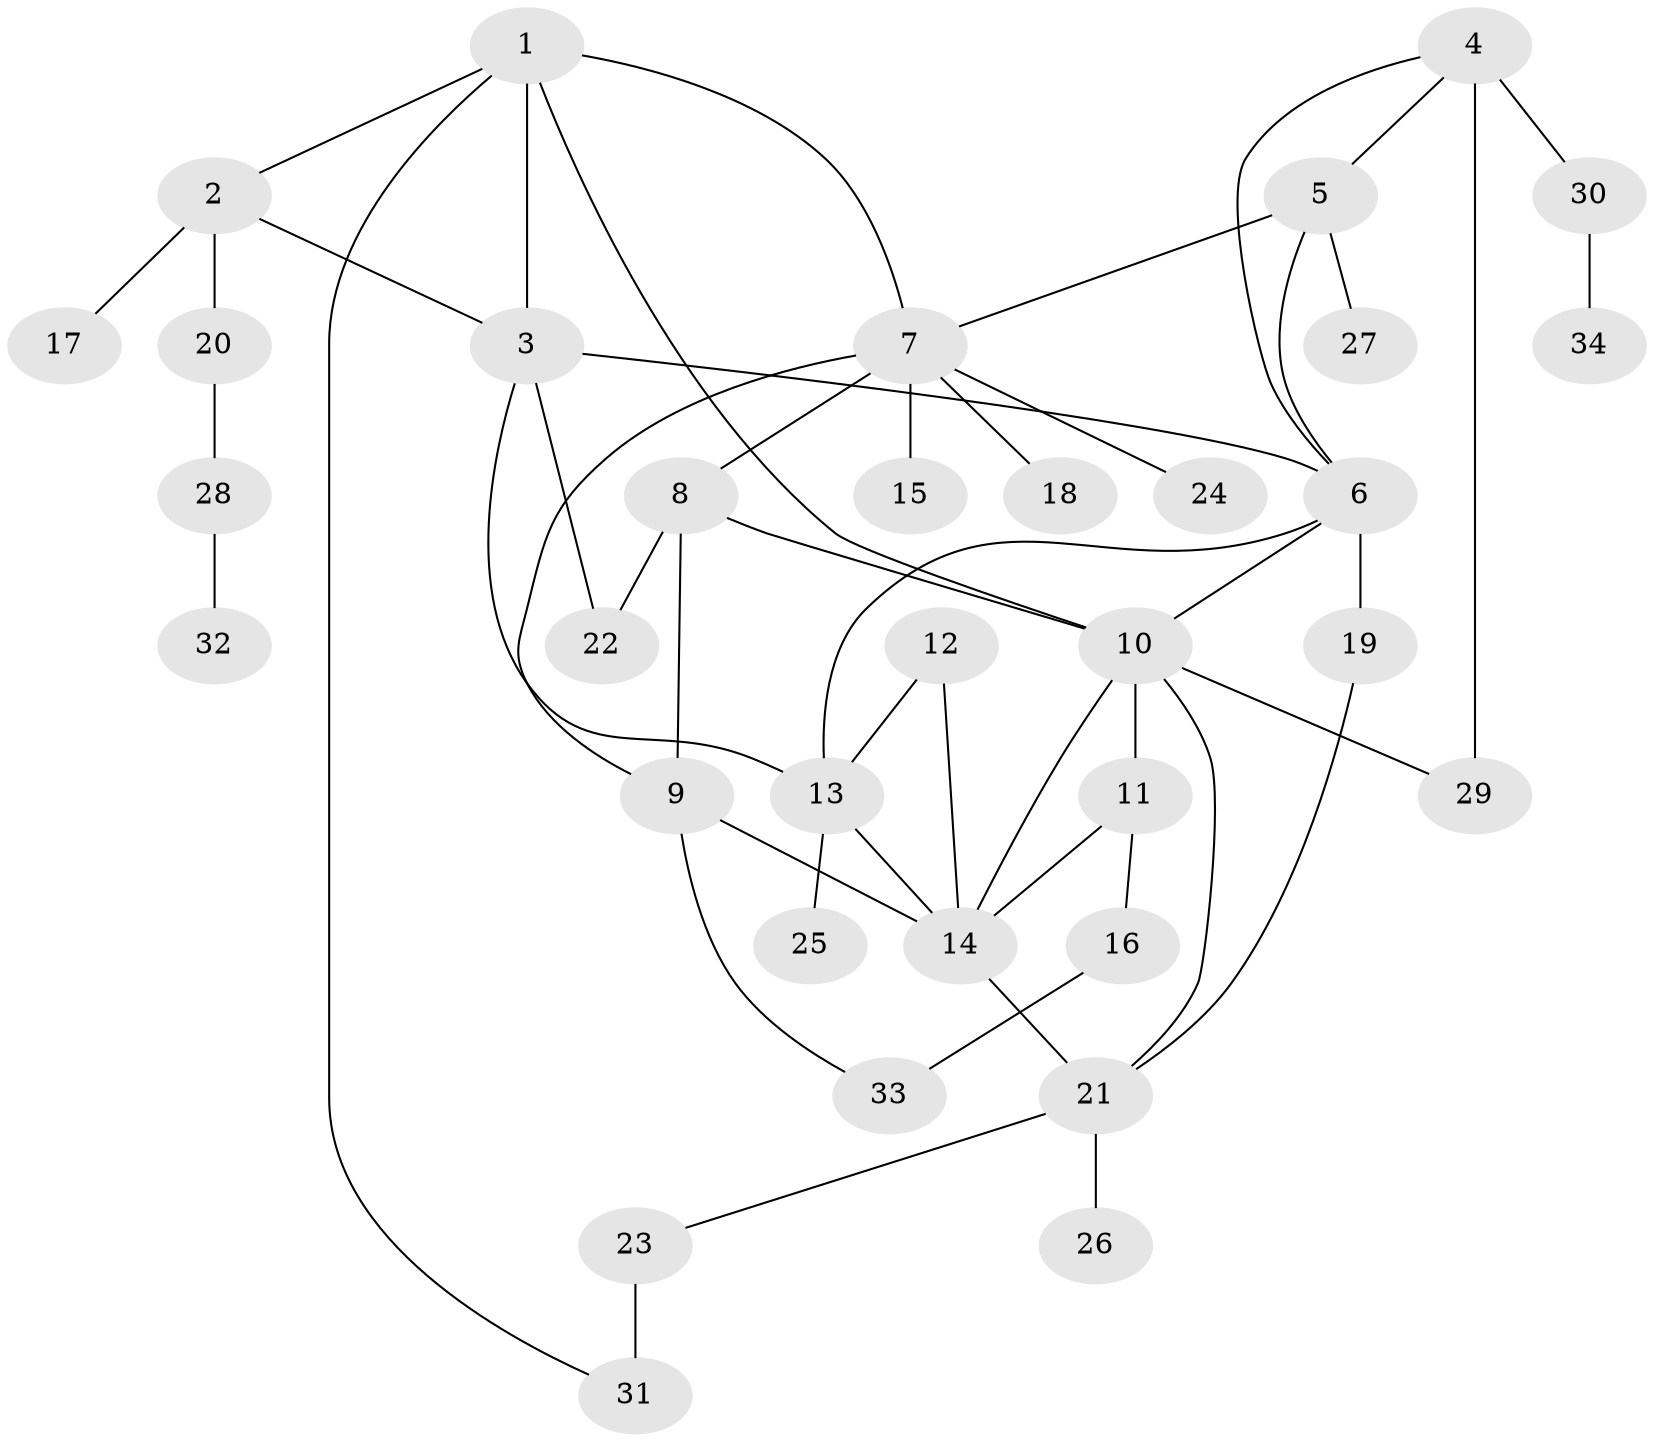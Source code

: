 // original degree distribution, {6: 0.08823529411764706, 5: 0.07352941176470588, 9: 0.014705882352941176, 8: 0.014705882352941176, 3: 0.07352941176470588, 7: 0.029411764705882353, 4: 0.029411764705882353, 2: 0.1323529411764706, 1: 0.5441176470588235}
// Generated by graph-tools (version 1.1) at 2025/37/03/09/25 02:37:43]
// undirected, 34 vertices, 50 edges
graph export_dot {
graph [start="1"]
  node [color=gray90,style=filled];
  1;
  2;
  3;
  4;
  5;
  6;
  7;
  8;
  9;
  10;
  11;
  12;
  13;
  14;
  15;
  16;
  17;
  18;
  19;
  20;
  21;
  22;
  23;
  24;
  25;
  26;
  27;
  28;
  29;
  30;
  31;
  32;
  33;
  34;
  1 -- 2 [weight=1.0];
  1 -- 3 [weight=1.0];
  1 -- 7 [weight=1.0];
  1 -- 10 [weight=1.0];
  1 -- 31 [weight=1.0];
  2 -- 3 [weight=1.0];
  2 -- 17 [weight=2.0];
  2 -- 20 [weight=1.0];
  3 -- 6 [weight=1.0];
  3 -- 13 [weight=1.0];
  3 -- 22 [weight=1.0];
  4 -- 5 [weight=1.0];
  4 -- 6 [weight=1.0];
  4 -- 29 [weight=2.0];
  4 -- 30 [weight=1.0];
  5 -- 6 [weight=1.0];
  5 -- 7 [weight=1.0];
  5 -- 27 [weight=1.0];
  6 -- 10 [weight=1.0];
  6 -- 13 [weight=1.0];
  6 -- 19 [weight=3.0];
  7 -- 8 [weight=1.0];
  7 -- 9 [weight=1.0];
  7 -- 15 [weight=1.0];
  7 -- 18 [weight=1.0];
  7 -- 24 [weight=1.0];
  8 -- 9 [weight=1.0];
  8 -- 10 [weight=1.0];
  8 -- 22 [weight=1.0];
  9 -- 14 [weight=1.0];
  9 -- 33 [weight=1.0];
  10 -- 11 [weight=2.0];
  10 -- 14 [weight=1.0];
  10 -- 21 [weight=1.0];
  10 -- 29 [weight=1.0];
  11 -- 14 [weight=1.0];
  11 -- 16 [weight=1.0];
  12 -- 13 [weight=1.0];
  12 -- 14 [weight=3.0];
  13 -- 14 [weight=1.0];
  13 -- 25 [weight=2.0];
  14 -- 21 [weight=1.0];
  16 -- 33 [weight=1.0];
  19 -- 21 [weight=1.0];
  20 -- 28 [weight=4.0];
  21 -- 23 [weight=1.0];
  21 -- 26 [weight=1.0];
  23 -- 31 [weight=2.0];
  28 -- 32 [weight=1.0];
  30 -- 34 [weight=1.0];
}
